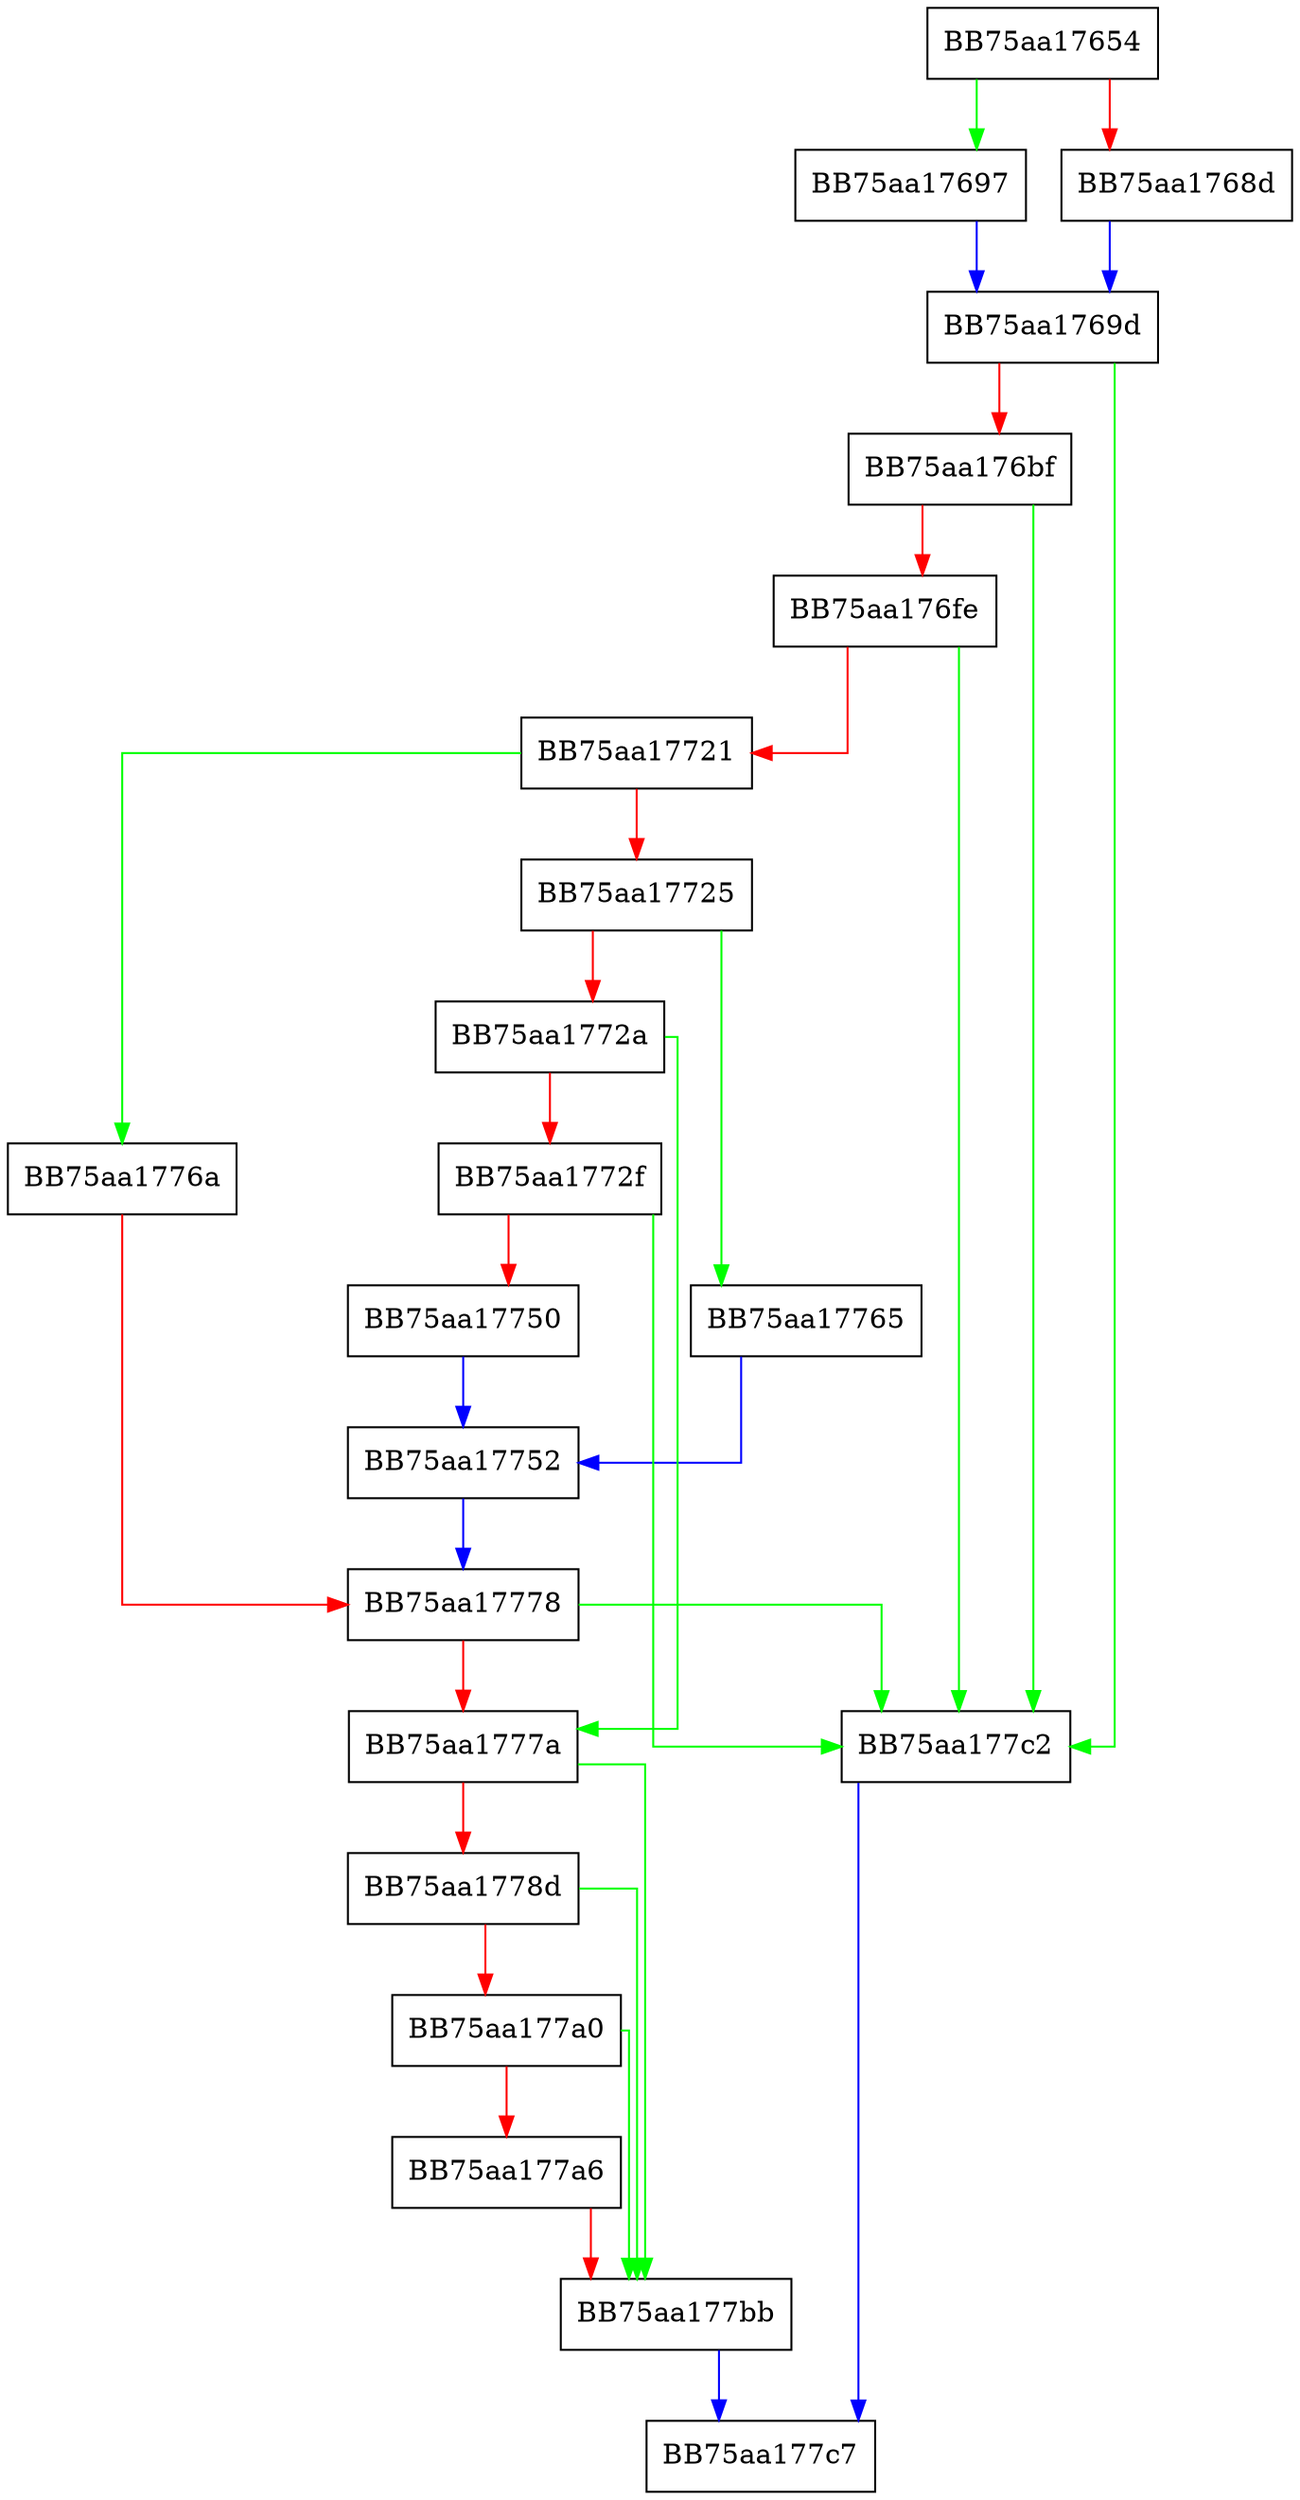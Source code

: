 digraph pef_cm3 {
  node [shape="box"];
  graph [splines=ortho];
  BB75aa17654 -> BB75aa17697 [color="green"];
  BB75aa17654 -> BB75aa1768d [color="red"];
  BB75aa1768d -> BB75aa1769d [color="blue"];
  BB75aa17697 -> BB75aa1769d [color="blue"];
  BB75aa1769d -> BB75aa177c2 [color="green"];
  BB75aa1769d -> BB75aa176bf [color="red"];
  BB75aa176bf -> BB75aa177c2 [color="green"];
  BB75aa176bf -> BB75aa176fe [color="red"];
  BB75aa176fe -> BB75aa177c2 [color="green"];
  BB75aa176fe -> BB75aa17721 [color="red"];
  BB75aa17721 -> BB75aa1776a [color="green"];
  BB75aa17721 -> BB75aa17725 [color="red"];
  BB75aa17725 -> BB75aa17765 [color="green"];
  BB75aa17725 -> BB75aa1772a [color="red"];
  BB75aa1772a -> BB75aa1777a [color="green"];
  BB75aa1772a -> BB75aa1772f [color="red"];
  BB75aa1772f -> BB75aa177c2 [color="green"];
  BB75aa1772f -> BB75aa17750 [color="red"];
  BB75aa17750 -> BB75aa17752 [color="blue"];
  BB75aa17752 -> BB75aa17778 [color="blue"];
  BB75aa17765 -> BB75aa17752 [color="blue"];
  BB75aa1776a -> BB75aa17778 [color="red"];
  BB75aa17778 -> BB75aa177c2 [color="green"];
  BB75aa17778 -> BB75aa1777a [color="red"];
  BB75aa1777a -> BB75aa177bb [color="green"];
  BB75aa1777a -> BB75aa1778d [color="red"];
  BB75aa1778d -> BB75aa177bb [color="green"];
  BB75aa1778d -> BB75aa177a0 [color="red"];
  BB75aa177a0 -> BB75aa177bb [color="green"];
  BB75aa177a0 -> BB75aa177a6 [color="red"];
  BB75aa177a6 -> BB75aa177bb [color="red"];
  BB75aa177bb -> BB75aa177c7 [color="blue"];
  BB75aa177c2 -> BB75aa177c7 [color="blue"];
}